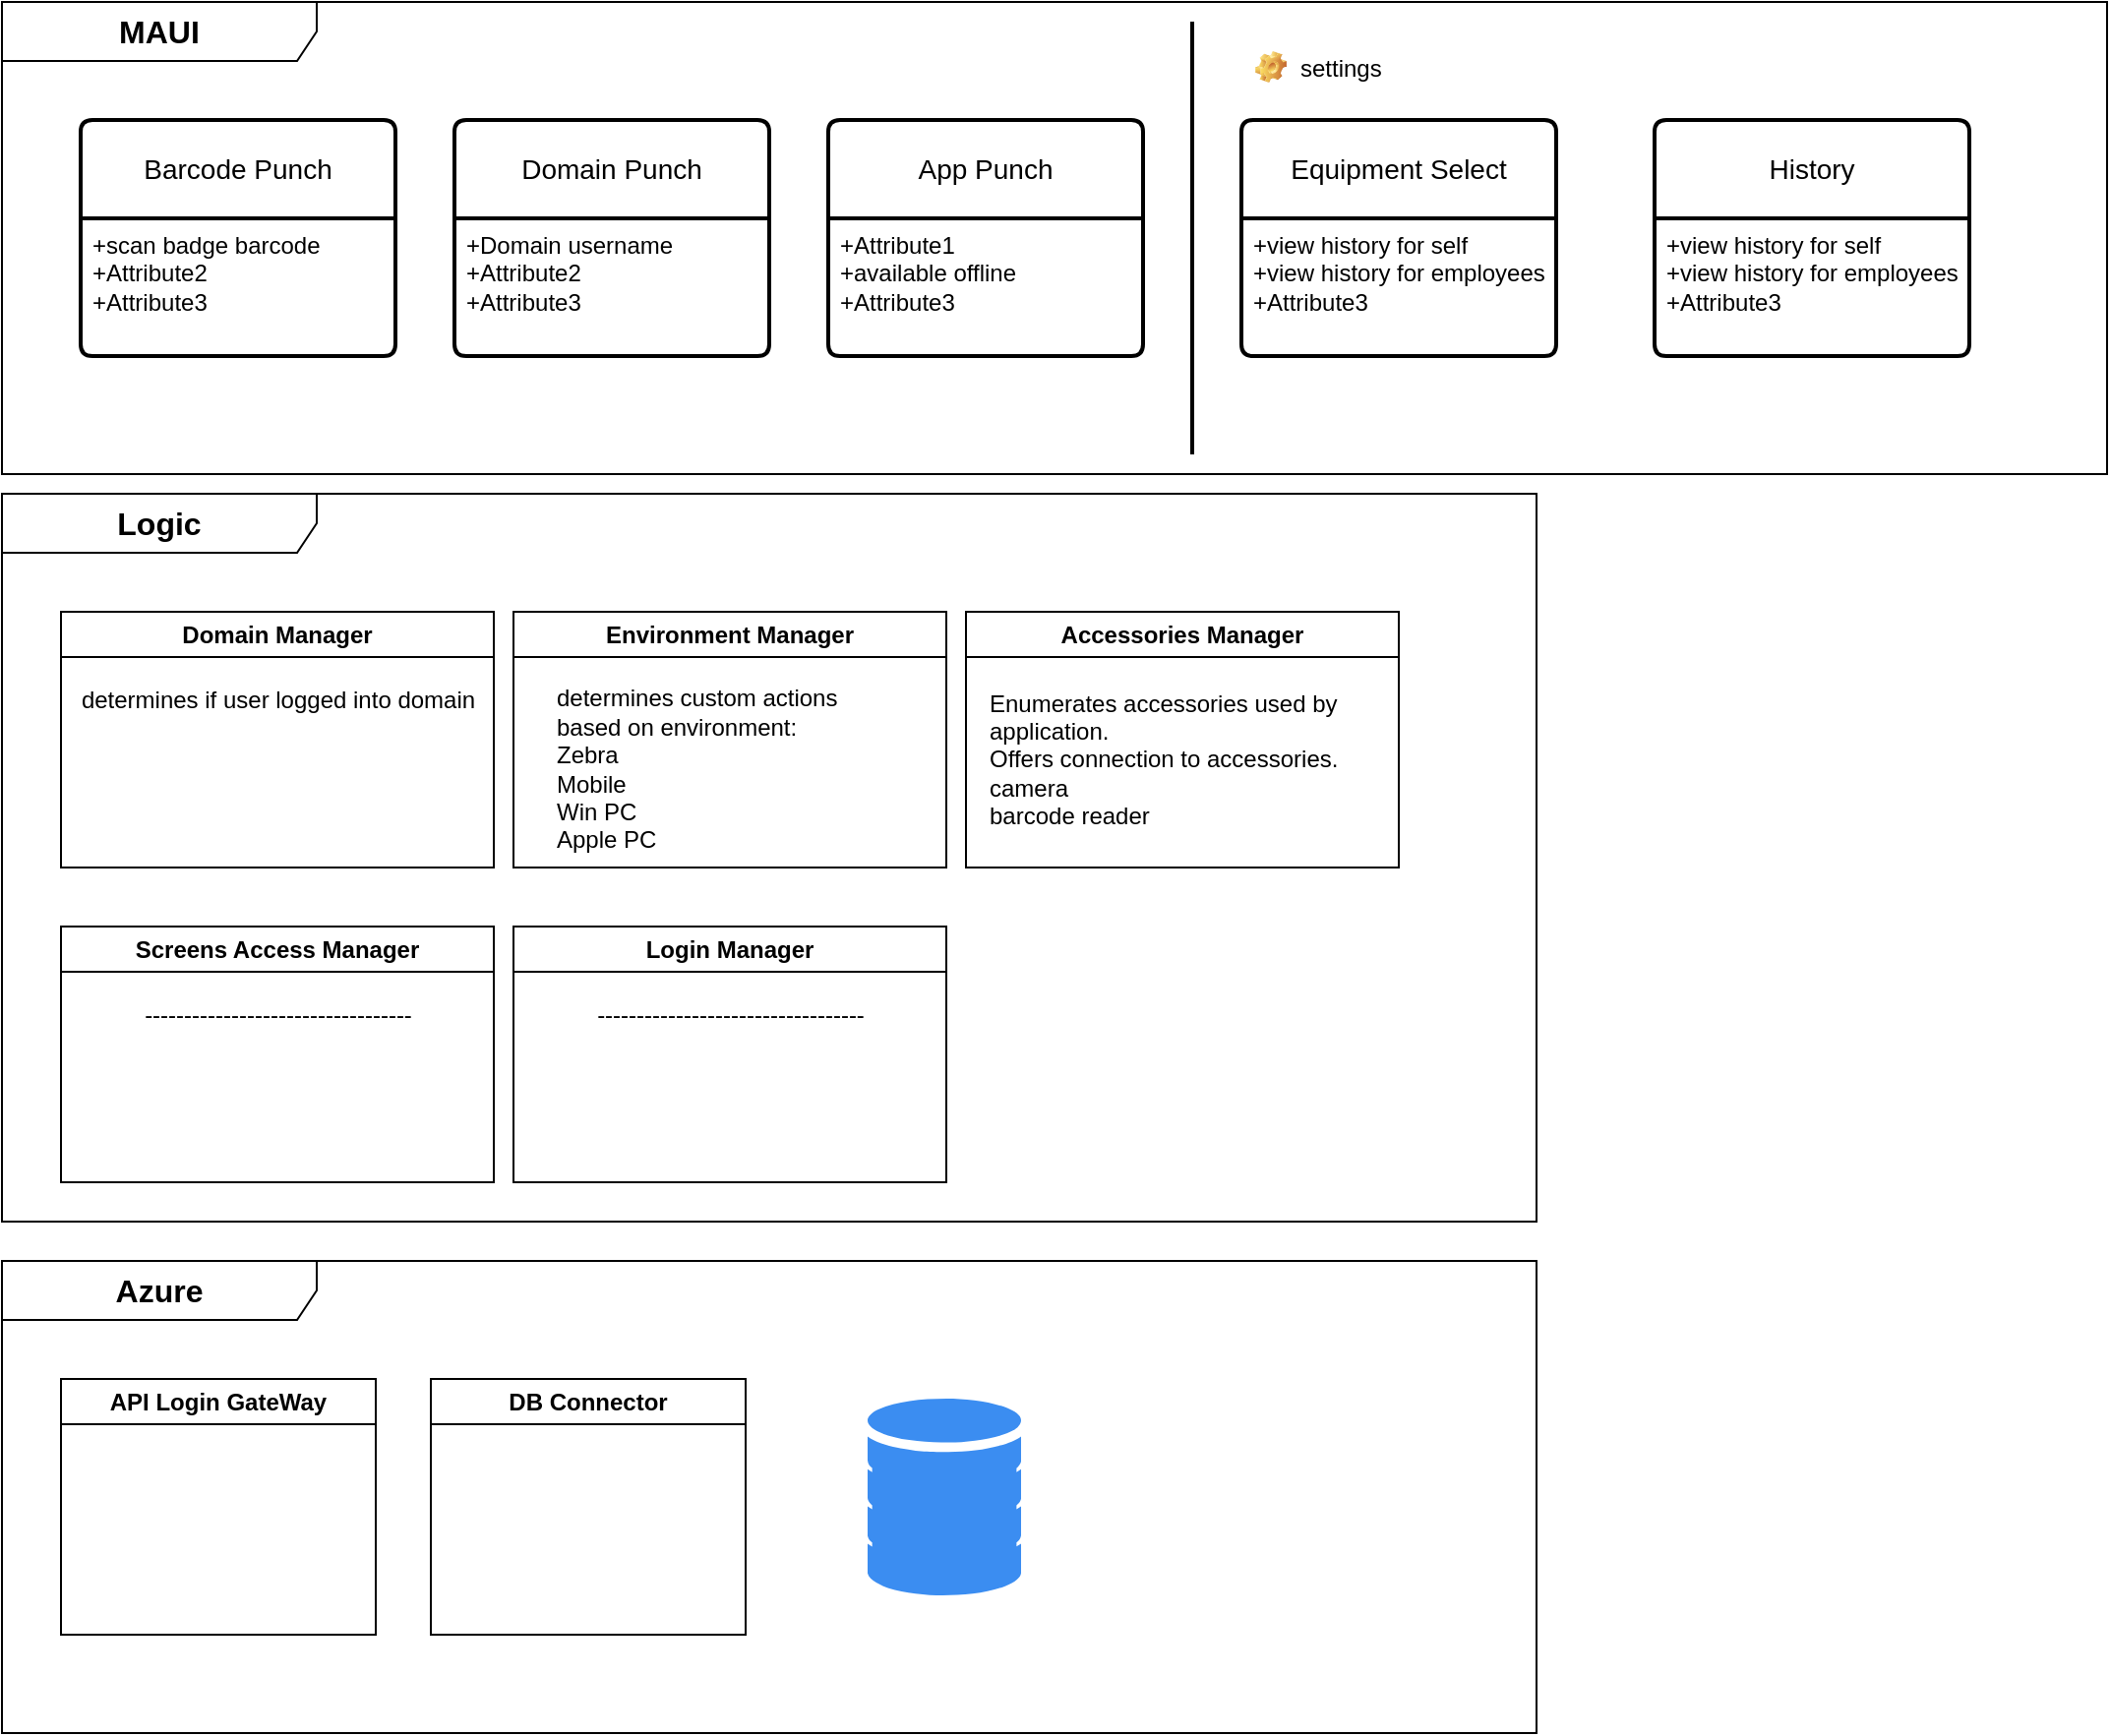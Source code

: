 <mxfile version="22.1.8" type="github">
  <diagram name="Page-1" id="q-BdPLxYHYOHB2cO5-gn">
    <mxGraphModel dx="1386" dy="785" grid="1" gridSize="10" guides="1" tooltips="1" connect="1" arrows="1" fold="1" page="1" pageScale="1" pageWidth="850" pageHeight="1100" math="0" shadow="0">
      <root>
        <mxCell id="0" />
        <mxCell id="1" parent="0" />
        <mxCell id="aXZ5IF4UV8qPW7W8IuV3-4" value="&lt;b&gt;&lt;font style=&quot;font-size: 16px;&quot;&gt;MAUI&lt;/font&gt;&lt;/b&gt;" style="shape=umlFrame;whiteSpace=wrap;html=1;pointerEvents=0;recursiveResize=0;container=1;collapsible=0;width=160;" parent="1" vertex="1">
          <mxGeometry x="30" y="10" width="1070" height="240" as="geometry" />
        </mxCell>
        <mxCell id="_t3p58fLD2KB7Tg4fAcJ-1" value="Barcode Punch" style="swimlane;childLayout=stackLayout;horizontal=1;startSize=50;horizontalStack=0;rounded=1;fontSize=14;fontStyle=0;strokeWidth=2;resizeParent=0;resizeLast=1;shadow=0;dashed=0;align=center;arcSize=4;whiteSpace=wrap;html=1;" parent="aXZ5IF4UV8qPW7W8IuV3-4" vertex="1">
          <mxGeometry x="40" y="60" width="160" height="120" as="geometry" />
        </mxCell>
        <mxCell id="_t3p58fLD2KB7Tg4fAcJ-2" value="+scan badge barcode&lt;br&gt;+Attribute2&lt;br&gt;+Attribute3" style="align=left;strokeColor=none;fillColor=none;spacingLeft=4;fontSize=12;verticalAlign=top;resizable=0;rotatable=0;part=1;html=1;" parent="_t3p58fLD2KB7Tg4fAcJ-1" vertex="1">
          <mxGeometry y="50" width="160" height="70" as="geometry" />
        </mxCell>
        <mxCell id="_t3p58fLD2KB7Tg4fAcJ-3" value="Domain Punch" style="swimlane;childLayout=stackLayout;horizontal=1;startSize=50;horizontalStack=0;rounded=1;fontSize=14;fontStyle=0;strokeWidth=2;resizeParent=0;resizeLast=1;shadow=0;dashed=0;align=center;arcSize=4;whiteSpace=wrap;html=1;" parent="aXZ5IF4UV8qPW7W8IuV3-4" vertex="1">
          <mxGeometry x="230" y="60" width="160" height="120" as="geometry" />
        </mxCell>
        <mxCell id="_t3p58fLD2KB7Tg4fAcJ-4" value="+Domain username&lt;br&gt;+Attribute2&lt;br&gt;+Attribute3" style="align=left;strokeColor=none;fillColor=none;spacingLeft=4;fontSize=12;verticalAlign=top;resizable=0;rotatable=0;part=1;html=1;" parent="_t3p58fLD2KB7Tg4fAcJ-3" vertex="1">
          <mxGeometry y="50" width="160" height="70" as="geometry" />
        </mxCell>
        <mxCell id="_t3p58fLD2KB7Tg4fAcJ-5" value="App Punch" style="swimlane;childLayout=stackLayout;horizontal=1;startSize=50;horizontalStack=0;rounded=1;fontSize=14;fontStyle=0;strokeWidth=2;resizeParent=0;resizeLast=1;shadow=0;dashed=0;align=center;arcSize=4;whiteSpace=wrap;html=1;" parent="aXZ5IF4UV8qPW7W8IuV3-4" vertex="1">
          <mxGeometry x="420" y="60" width="160" height="120" as="geometry" />
        </mxCell>
        <mxCell id="_t3p58fLD2KB7Tg4fAcJ-6" value="+Attribute1&lt;br&gt;+available offline&lt;br&gt;+Attribute3" style="align=left;strokeColor=none;fillColor=none;spacingLeft=4;fontSize=12;verticalAlign=top;resizable=0;rotatable=0;part=1;html=1;" parent="_t3p58fLD2KB7Tg4fAcJ-5" vertex="1">
          <mxGeometry y="50" width="160" height="70" as="geometry" />
        </mxCell>
        <mxCell id="aXZ5IF4UV8qPW7W8IuV3-13" value="settings" style="label;fontStyle=0;strokeColor=none;fillColor=none;align=left;verticalAlign=top;overflow=hidden;spacingLeft=28;spacingRight=4;rotatable=0;points=[[0,0.5],[1,0.5]];portConstraint=eastwest;imageWidth=16;imageHeight=16;whiteSpace=wrap;html=1;image=img/clipart/Gear_128x128.png" parent="aXZ5IF4UV8qPW7W8IuV3-4" vertex="1">
          <mxGeometry x="630" y="20" width="120" height="26" as="geometry" />
        </mxCell>
        <mxCell id="KgC7QJs5YlmkTOmfCvmI-1" value="History" style="swimlane;childLayout=stackLayout;horizontal=1;startSize=50;horizontalStack=0;rounded=1;fontSize=14;fontStyle=0;strokeWidth=2;resizeParent=0;resizeLast=1;shadow=0;dashed=0;align=center;arcSize=4;whiteSpace=wrap;html=1;" vertex="1" parent="aXZ5IF4UV8qPW7W8IuV3-4">
          <mxGeometry x="840" y="60" width="160" height="120" as="geometry" />
        </mxCell>
        <mxCell id="KgC7QJs5YlmkTOmfCvmI-2" value="+view history for self&lt;br&gt;+view history for employees&lt;br&gt;+Attribute3" style="align=left;strokeColor=none;fillColor=none;spacingLeft=4;fontSize=12;verticalAlign=top;resizable=0;rotatable=0;part=1;html=1;" vertex="1" parent="KgC7QJs5YlmkTOmfCvmI-1">
          <mxGeometry y="50" width="160" height="70" as="geometry" />
        </mxCell>
        <mxCell id="KgC7QJs5YlmkTOmfCvmI-3" value="" style="line;strokeWidth=2;direction=south;html=1;" vertex="1" parent="aXZ5IF4UV8qPW7W8IuV3-4">
          <mxGeometry x="600" y="10" width="10" height="220" as="geometry" />
        </mxCell>
        <mxCell id="KgC7QJs5YlmkTOmfCvmI-4" value="Equipment Select" style="swimlane;childLayout=stackLayout;horizontal=1;startSize=50;horizontalStack=0;rounded=1;fontSize=14;fontStyle=0;strokeWidth=2;resizeParent=0;resizeLast=1;shadow=0;dashed=0;align=center;arcSize=4;whiteSpace=wrap;html=1;" vertex="1" parent="aXZ5IF4UV8qPW7W8IuV3-4">
          <mxGeometry x="630" y="60" width="160" height="120" as="geometry" />
        </mxCell>
        <mxCell id="KgC7QJs5YlmkTOmfCvmI-5" value="+view history for self&lt;br&gt;+view history for employees&lt;br&gt;+Attribute3" style="align=left;strokeColor=none;fillColor=none;spacingLeft=4;fontSize=12;verticalAlign=top;resizable=0;rotatable=0;part=1;html=1;" vertex="1" parent="KgC7QJs5YlmkTOmfCvmI-4">
          <mxGeometry y="50" width="160" height="70" as="geometry" />
        </mxCell>
        <mxCell id="aXZ5IF4UV8qPW7W8IuV3-6" value="&lt;b&gt;&lt;font style=&quot;font-size: 16px;&quot;&gt;Logic&lt;/font&gt;&lt;/b&gt;" style="shape=umlFrame;whiteSpace=wrap;html=1;pointerEvents=0;recursiveResize=0;container=1;collapsible=0;width=160;" parent="1" vertex="1">
          <mxGeometry x="30" y="260" width="780" height="370" as="geometry" />
        </mxCell>
        <mxCell id="aXZ5IF4UV8qPW7W8IuV3-15" value="Domain Manager" style="swimlane;whiteSpace=wrap;html=1;" parent="aXZ5IF4UV8qPW7W8IuV3-6" vertex="1">
          <mxGeometry x="30" y="60" width="220" height="130" as="geometry" />
        </mxCell>
        <mxCell id="aXZ5IF4UV8qPW7W8IuV3-16" value="determines if user logged into domain" style="text;html=1;align=center;verticalAlign=middle;resizable=0;points=[];autosize=1;strokeColor=none;fillColor=none;" parent="aXZ5IF4UV8qPW7W8IuV3-15" vertex="1">
          <mxGeometry y="30" width="220" height="30" as="geometry" />
        </mxCell>
        <mxCell id="aXZ5IF4UV8qPW7W8IuV3-17" value="Environment Manager" style="swimlane;whiteSpace=wrap;html=1;" parent="aXZ5IF4UV8qPW7W8IuV3-6" vertex="1">
          <mxGeometry x="260" y="60" width="220" height="130" as="geometry" />
        </mxCell>
        <mxCell id="aXZ5IF4UV8qPW7W8IuV3-18" value="determines custom actions &lt;br&gt;based on environment:&lt;br&gt;Zebra&lt;br&gt;Mobile&lt;br&gt;Win PC&lt;br&gt;Apple PC" style="text;html=1;align=left;verticalAlign=middle;resizable=0;points=[];autosize=1;strokeColor=none;fillColor=none;" parent="aXZ5IF4UV8qPW7W8IuV3-17" vertex="1">
          <mxGeometry x="20" y="30" width="170" height="100" as="geometry" />
        </mxCell>
        <mxCell id="aXZ5IF4UV8qPW7W8IuV3-19" value="Accessories Manager" style="swimlane;whiteSpace=wrap;html=1;" parent="aXZ5IF4UV8qPW7W8IuV3-6" vertex="1">
          <mxGeometry x="490" y="60" width="220" height="130" as="geometry" />
        </mxCell>
        <mxCell id="aXZ5IF4UV8qPW7W8IuV3-20" value="Enumerates accessories used by &lt;br&gt;application. &lt;br&gt;Offers connection to accessories.&lt;br&gt;camera&lt;br&gt;barcode reader" style="text;html=1;align=left;verticalAlign=middle;resizable=0;points=[];autosize=1;strokeColor=none;fillColor=none;" parent="aXZ5IF4UV8qPW7W8IuV3-19" vertex="1">
          <mxGeometry x="10" y="30" width="200" height="90" as="geometry" />
        </mxCell>
        <mxCell id="aXZ5IF4UV8qPW7W8IuV3-22" value="Login Manager" style="swimlane;whiteSpace=wrap;html=1;" parent="aXZ5IF4UV8qPW7W8IuV3-6" vertex="1">
          <mxGeometry x="260" y="220" width="220" height="130" as="geometry" />
        </mxCell>
        <mxCell id="aXZ5IF4UV8qPW7W8IuV3-23" value="----------------------------------" style="text;html=1;align=center;verticalAlign=middle;resizable=0;points=[];autosize=1;strokeColor=none;fillColor=none;" parent="aXZ5IF4UV8qPW7W8IuV3-22" vertex="1">
          <mxGeometry x="30" y="30" width="160" height="30" as="geometry" />
        </mxCell>
        <mxCell id="aXZ5IF4UV8qPW7W8IuV3-26" value="Screens Access Manager" style="swimlane;whiteSpace=wrap;html=1;" parent="aXZ5IF4UV8qPW7W8IuV3-6" vertex="1">
          <mxGeometry x="30" y="220" width="220" height="130" as="geometry" />
        </mxCell>
        <mxCell id="aXZ5IF4UV8qPW7W8IuV3-27" value="----------------------------------" style="text;html=1;align=center;verticalAlign=middle;resizable=0;points=[];autosize=1;strokeColor=none;fillColor=none;" parent="aXZ5IF4UV8qPW7W8IuV3-26" vertex="1">
          <mxGeometry x="30" y="30" width="160" height="30" as="geometry" />
        </mxCell>
        <mxCell id="aXZ5IF4UV8qPW7W8IuV3-28" value="&lt;b&gt;&lt;font style=&quot;font-size: 16px;&quot;&gt;Azure&lt;/font&gt;&lt;/b&gt;" style="shape=umlFrame;whiteSpace=wrap;html=1;pointerEvents=0;recursiveResize=0;container=1;collapsible=0;width=160;" parent="1" vertex="1">
          <mxGeometry x="30" y="650" width="780" height="240" as="geometry" />
        </mxCell>
        <mxCell id="_t3p58fLD2KB7Tg4fAcJ-7" value="API Login GateWay" style="swimlane;whiteSpace=wrap;html=1;" parent="aXZ5IF4UV8qPW7W8IuV3-28" vertex="1">
          <mxGeometry x="30" y="60" width="160" height="130" as="geometry" />
        </mxCell>
        <mxCell id="aXZ5IF4UV8qPW7W8IuV3-1" value="DB Connector" style="swimlane;whiteSpace=wrap;html=1;" parent="aXZ5IF4UV8qPW7W8IuV3-28" vertex="1">
          <mxGeometry x="218" y="60" width="160" height="130" as="geometry" />
        </mxCell>
        <mxCell id="aXZ5IF4UV8qPW7W8IuV3-2" value="" style="sketch=0;html=1;aspect=fixed;strokeColor=none;shadow=0;fillColor=#3B8DF1;verticalAlign=top;labelPosition=center;verticalLabelPosition=bottom;shape=mxgraph.gcp2.database_2" parent="aXZ5IF4UV8qPW7W8IuV3-28" vertex="1">
          <mxGeometry x="440" y="70" width="78" height="100" as="geometry" />
        </mxCell>
      </root>
    </mxGraphModel>
  </diagram>
</mxfile>
